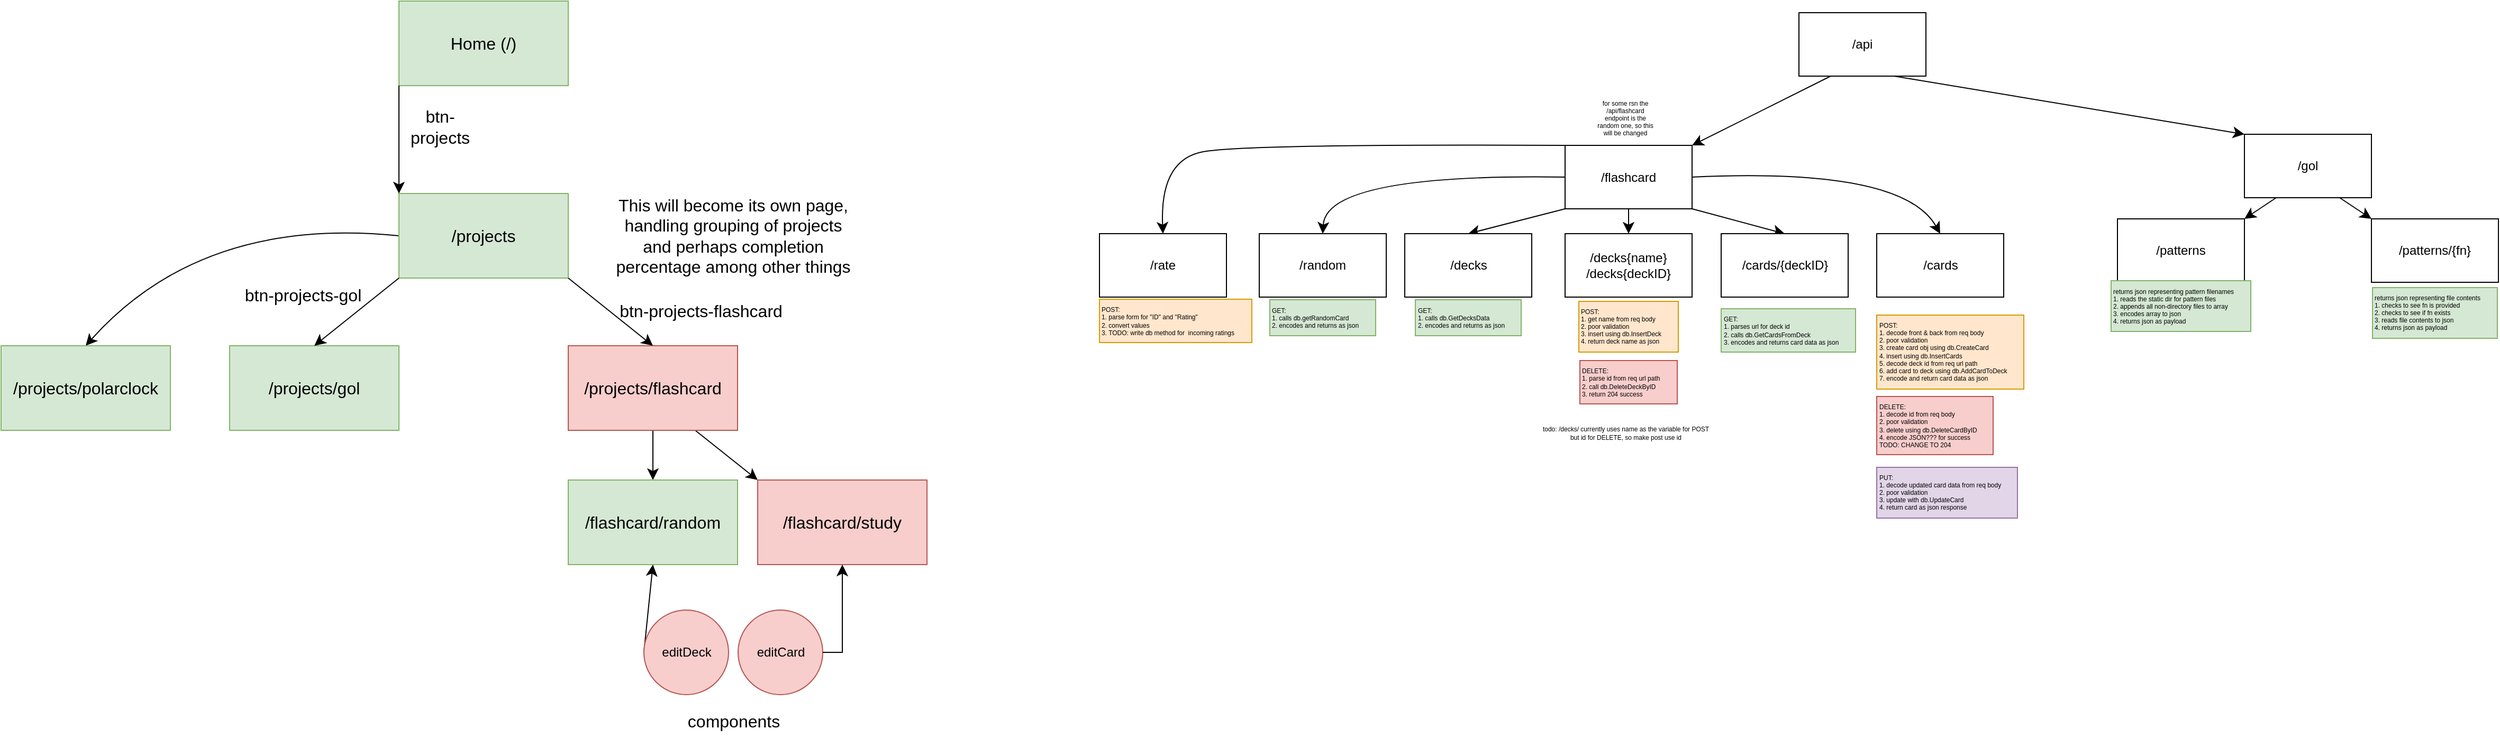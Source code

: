 <mxfile version="26.0.1">
  <diagram name="Page-1" id="Xu5woAlWUjhVEEGipf3Q">
    <mxGraphModel dx="1451" dy="835" grid="0" gridSize="10" guides="1" tooltips="1" connect="1" arrows="1" fold="1" page="0" pageScale="1" pageWidth="850" pageHeight="1100" math="0" shadow="0">
      <root>
        <mxCell id="0" />
        <mxCell id="1" parent="0" />
        <mxCell id="Mm2QIsj9P77YF3cRDqTX-1" value="" style="rounded=0;whiteSpace=wrap;html=1;fillColor=#d5e8d4;strokeColor=#82b366;" parent="1" vertex="1">
          <mxGeometry x="-66" y="-270" width="160" height="80" as="geometry" />
        </mxCell>
        <mxCell id="Mm2QIsj9P77YF3cRDqTX-2" value="Home (/)" style="text;strokeColor=none;fillColor=none;html=1;align=center;verticalAlign=middle;whiteSpace=wrap;rounded=0;fontSize=16;" parent="1" vertex="1">
          <mxGeometry x="-19" y="-245" width="66" height="30" as="geometry" />
        </mxCell>
        <mxCell id="Mm2QIsj9P77YF3cRDqTX-80" style="edgeStyle=none;curved=1;rounded=0;orthogonalLoop=1;jettySize=auto;html=1;exitX=0;exitY=0.5;exitDx=0;exitDy=0;entryX=0.5;entryY=0;entryDx=0;entryDy=0;fontSize=12;startSize=8;endSize=8;" parent="1" source="Mm2QIsj9P77YF3cRDqTX-3" target="Mm2QIsj9P77YF3cRDqTX-78" edge="1">
          <mxGeometry relative="1" as="geometry">
            <Array as="points">
              <mxPoint x="-252" y="-67" />
            </Array>
          </mxGeometry>
        </mxCell>
        <mxCell id="Mm2QIsj9P77YF3cRDqTX-3" value="" style="rounded=0;whiteSpace=wrap;html=1;fillColor=#d5e8d4;strokeColor=#82b366;" parent="1" vertex="1">
          <mxGeometry x="-66" y="-88" width="160" height="80" as="geometry" />
        </mxCell>
        <mxCell id="Mm2QIsj9P77YF3cRDqTX-4" value="/p&lt;span style=&quot;background-color: transparent; color: light-dark(rgb(0, 0, 0), rgb(255, 255, 255));&quot;&gt;rojects&lt;/span&gt;" style="text;strokeColor=none;fillColor=none;html=1;align=center;verticalAlign=middle;whiteSpace=wrap;rounded=0;fontSize=16;" parent="1" vertex="1">
          <mxGeometry x="-19" y="-63" width="66" height="30" as="geometry" />
        </mxCell>
        <mxCell id="Mm2QIsj9P77YF3cRDqTX-6" value="" style="edgeStyle=none;orthogonalLoop=1;jettySize=auto;html=1;rounded=0;fontSize=12;startSize=8;endSize=8;curved=1;exitX=0;exitY=1;exitDx=0;exitDy=0;entryX=0;entryY=0;entryDx=0;entryDy=0;" parent="1" source="Mm2QIsj9P77YF3cRDqTX-1" target="Mm2QIsj9P77YF3cRDqTX-3" edge="1">
          <mxGeometry width="120" relative="1" as="geometry">
            <mxPoint x="380" y="-72" as="sourcePoint" />
            <mxPoint x="500" y="-72" as="targetPoint" />
            <Array as="points" />
          </mxGeometry>
        </mxCell>
        <mxCell id="Mm2QIsj9P77YF3cRDqTX-7" value="btn-projects" style="text;strokeColor=none;fillColor=none;html=1;align=center;verticalAlign=middle;whiteSpace=wrap;rounded=0;fontSize=16;" parent="1" vertex="1">
          <mxGeometry x="-57" y="-166" width="60" height="30" as="geometry" />
        </mxCell>
        <mxCell id="Mm2QIsj9P77YF3cRDqTX-8" value="" style="rounded=0;whiteSpace=wrap;html=1;fillColor=#d5e8d4;strokeColor=#82b366;" parent="1" vertex="1">
          <mxGeometry x="-226" y="56" width="160" height="80" as="geometry" />
        </mxCell>
        <mxCell id="Mm2QIsj9P77YF3cRDqTX-9" value="/p&lt;span style=&quot;background-color: transparent; color: light-dark(rgb(0, 0, 0), rgb(255, 255, 255));&quot;&gt;rojects/gol&lt;/span&gt;" style="text;strokeColor=none;fillColor=none;html=1;align=center;verticalAlign=middle;whiteSpace=wrap;rounded=0;fontSize=16;" parent="1" vertex="1">
          <mxGeometry x="-179" y="81" width="66" height="30" as="geometry" />
        </mxCell>
        <mxCell id="Mm2QIsj9P77YF3cRDqTX-28" style="edgeStyle=none;curved=1;rounded=0;orthogonalLoop=1;jettySize=auto;html=1;exitX=0.5;exitY=1;exitDx=0;exitDy=0;fontSize=12;startSize=8;endSize=8;" parent="1" source="Mm2QIsj9P77YF3cRDqTX-10" target="Mm2QIsj9P77YF3cRDqTX-17" edge="1">
          <mxGeometry relative="1" as="geometry" />
        </mxCell>
        <mxCell id="Mm2QIsj9P77YF3cRDqTX-29" style="edgeStyle=none;curved=1;rounded=0;orthogonalLoop=1;jettySize=auto;html=1;exitX=0.75;exitY=1;exitDx=0;exitDy=0;entryX=0;entryY=0;entryDx=0;entryDy=0;fontSize=12;startSize=8;endSize=8;" parent="1" source="Mm2QIsj9P77YF3cRDqTX-10" target="Mm2QIsj9P77YF3cRDqTX-19" edge="1">
          <mxGeometry relative="1" as="geometry" />
        </mxCell>
        <mxCell id="Mm2QIsj9P77YF3cRDqTX-10" value="" style="rounded=0;whiteSpace=wrap;html=1;fillColor=#f8cecc;strokeColor=#b85450;" parent="1" vertex="1">
          <mxGeometry x="94" y="56" width="160" height="80" as="geometry" />
        </mxCell>
        <mxCell id="Mm2QIsj9P77YF3cRDqTX-11" value="/p&lt;span style=&quot;background-color: transparent; color: light-dark(rgb(0, 0, 0), rgb(255, 255, 255));&quot;&gt;rojects/flashcard&lt;/span&gt;" style="text;strokeColor=none;fillColor=none;html=1;align=center;verticalAlign=middle;whiteSpace=wrap;rounded=0;fontSize=16;" parent="1" vertex="1">
          <mxGeometry x="141" y="81" width="66" height="30" as="geometry" />
        </mxCell>
        <mxCell id="Mm2QIsj9P77YF3cRDqTX-12" value="This will become its own page, handling grouping of projects and perhaps completion percentage among other things" style="text;strokeColor=none;fillColor=none;html=1;align=center;verticalAlign=middle;whiteSpace=wrap;rounded=0;fontSize=16;" parent="1" vertex="1">
          <mxGeometry x="133" y="-63" width="234" height="30" as="geometry" />
        </mxCell>
        <mxCell id="Mm2QIsj9P77YF3cRDqTX-13" value="" style="edgeStyle=none;orthogonalLoop=1;jettySize=auto;html=1;rounded=0;fontSize=12;startSize=8;endSize=8;curved=1;exitX=0;exitY=1;exitDx=0;exitDy=0;entryX=0.5;entryY=0;entryDx=0;entryDy=0;" parent="1" source="Mm2QIsj9P77YF3cRDqTX-3" target="Mm2QIsj9P77YF3cRDqTX-8" edge="1">
          <mxGeometry width="120" relative="1" as="geometry">
            <mxPoint x="-150" y="-23" as="sourcePoint" />
            <mxPoint x="-30" y="-23" as="targetPoint" />
            <Array as="points" />
          </mxGeometry>
        </mxCell>
        <mxCell id="Mm2QIsj9P77YF3cRDqTX-14" value="btn-projects-gol" style="text;html=1;align=center;verticalAlign=middle;resizable=0;points=[];autosize=1;strokeColor=none;fillColor=none;fontSize=16;" parent="1" vertex="1">
          <mxGeometry x="-221" y="-8" width="128" height="31" as="geometry" />
        </mxCell>
        <mxCell id="Mm2QIsj9P77YF3cRDqTX-15" value="btn-projects-flashcard" style="text;html=1;align=center;verticalAlign=middle;resizable=0;points=[];autosize=1;strokeColor=none;fillColor=none;fontSize=16;" parent="1" vertex="1">
          <mxGeometry x="133" y="7" width="172" height="31" as="geometry" />
        </mxCell>
        <mxCell id="Mm2QIsj9P77YF3cRDqTX-16" value="" style="edgeStyle=none;orthogonalLoop=1;jettySize=auto;html=1;rounded=0;fontSize=12;startSize=8;endSize=8;curved=1;exitX=1;exitY=1;exitDx=0;exitDy=0;entryX=0.5;entryY=0;entryDx=0;entryDy=0;" parent="1" source="Mm2QIsj9P77YF3cRDqTX-3" target="Mm2QIsj9P77YF3cRDqTX-10" edge="1">
          <mxGeometry width="140" relative="1" as="geometry">
            <mxPoint x="14" y="18" as="sourcePoint" />
            <mxPoint x="154" y="18" as="targetPoint" />
            <Array as="points" />
          </mxGeometry>
        </mxCell>
        <mxCell id="Mm2QIsj9P77YF3cRDqTX-17" value="" style="rounded=0;whiteSpace=wrap;html=1;fillColor=#d5e8d4;strokeColor=#82b366;" parent="1" vertex="1">
          <mxGeometry x="94" y="183" width="160" height="80" as="geometry" />
        </mxCell>
        <mxCell id="Mm2QIsj9P77YF3cRDqTX-18" value="&lt;span style=&quot;background-color: transparent; color: light-dark(rgb(0, 0, 0), rgb(255, 255, 255));&quot;&gt;/flashcard/random&lt;/span&gt;" style="text;strokeColor=none;fillColor=none;html=1;align=center;verticalAlign=middle;whiteSpace=wrap;rounded=0;fontSize=16;" parent="1" vertex="1">
          <mxGeometry x="141" y="208" width="66" height="30" as="geometry" />
        </mxCell>
        <mxCell id="Mm2QIsj9P77YF3cRDqTX-19" value="" style="rounded=0;whiteSpace=wrap;html=1;fillColor=#f8cecc;strokeColor=#b85450;" parent="1" vertex="1">
          <mxGeometry x="273" y="183" width="160" height="80" as="geometry" />
        </mxCell>
        <mxCell id="Mm2QIsj9P77YF3cRDqTX-20" value="&lt;span style=&quot;background-color: transparent; color: light-dark(rgb(0, 0, 0), rgb(255, 255, 255));&quot;&gt;/flashcard/study&lt;/span&gt;" style="text;strokeColor=none;fillColor=none;html=1;align=center;verticalAlign=middle;whiteSpace=wrap;rounded=0;fontSize=16;" parent="1" vertex="1">
          <mxGeometry x="320" y="208" width="66" height="30" as="geometry" />
        </mxCell>
        <mxCell id="Mm2QIsj9P77YF3cRDqTX-27" style="edgeStyle=none;curved=1;rounded=0;orthogonalLoop=1;jettySize=auto;html=1;exitX=0;exitY=0.5;exitDx=0;exitDy=0;entryX=0.5;entryY=1;entryDx=0;entryDy=0;fontSize=12;startSize=8;endSize=8;" parent="1" source="Mm2QIsj9P77YF3cRDqTX-21" target="Mm2QIsj9P77YF3cRDqTX-17" edge="1">
          <mxGeometry relative="1" as="geometry" />
        </mxCell>
        <mxCell id="Mm2QIsj9P77YF3cRDqTX-21" value="editDeck" style="ellipse;whiteSpace=wrap;html=1;fillColor=#f8cecc;strokeColor=#b85450;" parent="1" vertex="1">
          <mxGeometry x="165.5" y="306" width="80" height="80" as="geometry" />
        </mxCell>
        <mxCell id="Mm2QIsj9P77YF3cRDqTX-24" value="editCard" style="ellipse;whiteSpace=wrap;html=1;fillColor=#f8cecc;strokeColor=#b85450;" parent="1" vertex="1">
          <mxGeometry x="254.5" y="306" width="80" height="80" as="geometry" />
        </mxCell>
        <mxCell id="Mm2QIsj9P77YF3cRDqTX-25" value="components" style="text;html=1;align=center;verticalAlign=middle;resizable=0;points=[];autosize=1;strokeColor=none;fillColor=none;fontSize=16;" parent="1" vertex="1">
          <mxGeometry x="197.5" y="395" width="105" height="31" as="geometry" />
        </mxCell>
        <mxCell id="Mm2QIsj9P77YF3cRDqTX-26" value="" style="edgeStyle=segmentEdgeStyle;endArrow=classic;html=1;curved=0;rounded=0;endSize=8;startSize=8;sourcePerimeterSpacing=0;targetPerimeterSpacing=0;fontSize=12;entryX=0.5;entryY=1;entryDx=0;entryDy=0;" parent="1" source="Mm2QIsj9P77YF3cRDqTX-24" target="Mm2QIsj9P77YF3cRDqTX-19" edge="1">
          <mxGeometry width="140" relative="1" as="geometry">
            <mxPoint x="250" y="349" as="sourcePoint" />
            <mxPoint x="390" y="409" as="targetPoint" />
            <Array as="points">
              <mxPoint x="353" y="346" />
            </Array>
          </mxGeometry>
        </mxCell>
        <mxCell id="Mm2QIsj9P77YF3cRDqTX-40" style="edgeStyle=none;curved=1;rounded=0;orthogonalLoop=1;jettySize=auto;html=1;exitX=0.75;exitY=1;exitDx=0;exitDy=0;entryX=0;entryY=0;entryDx=0;entryDy=0;fontSize=12;startSize=8;endSize=8;" parent="1" source="Mm2QIsj9P77YF3cRDqTX-30" target="Mm2QIsj9P77YF3cRDqTX-32" edge="1">
          <mxGeometry relative="1" as="geometry" />
        </mxCell>
        <mxCell id="Mm2QIsj9P77YF3cRDqTX-43" style="edgeStyle=none;curved=1;rounded=0;orthogonalLoop=1;jettySize=auto;html=1;exitX=0.25;exitY=1;exitDx=0;exitDy=0;entryX=1;entryY=0;entryDx=0;entryDy=0;fontSize=12;startSize=8;endSize=8;" parent="1" source="Mm2QIsj9P77YF3cRDqTX-30" target="Mm2QIsj9P77YF3cRDqTX-31" edge="1">
          <mxGeometry relative="1" as="geometry" />
        </mxCell>
        <mxCell id="Mm2QIsj9P77YF3cRDqTX-30" value="/api" style="whiteSpace=wrap;html=1;" parent="1" vertex="1">
          <mxGeometry x="1257" y="-259" width="120" height="60" as="geometry" />
        </mxCell>
        <mxCell id="Mm2QIsj9P77YF3cRDqTX-69" style="edgeStyle=none;curved=1;rounded=0;orthogonalLoop=1;jettySize=auto;html=1;exitX=0;exitY=0;exitDx=0;exitDy=0;entryX=0.5;entryY=0;entryDx=0;entryDy=0;fontSize=12;startSize=8;endSize=8;" parent="1" source="Mm2QIsj9P77YF3cRDqTX-31" target="Mm2QIsj9P77YF3cRDqTX-49" edge="1">
          <mxGeometry relative="1" as="geometry">
            <Array as="points">
              <mxPoint x="735" y="-135" />
              <mxPoint x="653" y="-120" />
            </Array>
          </mxGeometry>
        </mxCell>
        <mxCell id="Mm2QIsj9P77YF3cRDqTX-70" style="edgeStyle=none;curved=1;rounded=0;orthogonalLoop=1;jettySize=auto;html=1;exitX=0;exitY=0.5;exitDx=0;exitDy=0;entryX=0.5;entryY=0;entryDx=0;entryDy=0;fontSize=12;startSize=8;endSize=8;" parent="1" source="Mm2QIsj9P77YF3cRDqTX-31" target="Mm2QIsj9P77YF3cRDqTX-45" edge="1">
          <mxGeometry relative="1" as="geometry">
            <Array as="points">
              <mxPoint x="810" y="-107" />
            </Array>
          </mxGeometry>
        </mxCell>
        <mxCell id="Mm2QIsj9P77YF3cRDqTX-71" style="edgeStyle=none;curved=1;rounded=0;orthogonalLoop=1;jettySize=auto;html=1;exitX=0;exitY=1;exitDx=0;exitDy=0;entryX=0.5;entryY=0;entryDx=0;entryDy=0;fontSize=12;startSize=8;endSize=8;" parent="1" source="Mm2QIsj9P77YF3cRDqTX-31" target="Mm2QIsj9P77YF3cRDqTX-59" edge="1">
          <mxGeometry relative="1" as="geometry" />
        </mxCell>
        <mxCell id="Mm2QIsj9P77YF3cRDqTX-72" style="edgeStyle=none;curved=1;rounded=0;orthogonalLoop=1;jettySize=auto;html=1;exitX=0.5;exitY=1;exitDx=0;exitDy=0;fontSize=12;startSize=8;endSize=8;" parent="1" source="Mm2QIsj9P77YF3cRDqTX-31" target="Mm2QIsj9P77YF3cRDqTX-61" edge="1">
          <mxGeometry relative="1" as="geometry" />
        </mxCell>
        <mxCell id="Mm2QIsj9P77YF3cRDqTX-73" style="edgeStyle=none;curved=1;rounded=0;orthogonalLoop=1;jettySize=auto;html=1;exitX=1;exitY=1;exitDx=0;exitDy=0;entryX=0.5;entryY=0;entryDx=0;entryDy=0;fontSize=12;startSize=8;endSize=8;" parent="1" source="Mm2QIsj9P77YF3cRDqTX-31" target="Mm2QIsj9P77YF3cRDqTX-53" edge="1">
          <mxGeometry relative="1" as="geometry" />
        </mxCell>
        <mxCell id="Mm2QIsj9P77YF3cRDqTX-74" style="edgeStyle=none;curved=1;rounded=0;orthogonalLoop=1;jettySize=auto;html=1;exitX=1;exitY=0.5;exitDx=0;exitDy=0;entryX=0.5;entryY=0;entryDx=0;entryDy=0;fontSize=12;startSize=8;endSize=8;" parent="1" source="Mm2QIsj9P77YF3cRDqTX-31" target="Mm2QIsj9P77YF3cRDqTX-67" edge="1">
          <mxGeometry relative="1" as="geometry">
            <Array as="points">
              <mxPoint x="1355" y="-113" />
            </Array>
          </mxGeometry>
        </mxCell>
        <mxCell id="Mm2QIsj9P77YF3cRDqTX-31" value="/flashcard" style="whiteSpace=wrap;html=1;" parent="1" vertex="1">
          <mxGeometry x="1036" y="-133.5" width="120" height="60" as="geometry" />
        </mxCell>
        <mxCell id="Mm2QIsj9P77YF3cRDqTX-38" style="edgeStyle=none;curved=1;rounded=0;orthogonalLoop=1;jettySize=auto;html=1;exitX=0.25;exitY=1;exitDx=0;exitDy=0;entryX=1;entryY=0;entryDx=0;entryDy=0;fontSize=12;startSize=8;endSize=8;" parent="1" source="Mm2QIsj9P77YF3cRDqTX-32" target="Mm2QIsj9P77YF3cRDqTX-36" edge="1">
          <mxGeometry relative="1" as="geometry" />
        </mxCell>
        <mxCell id="Mm2QIsj9P77YF3cRDqTX-39" style="edgeStyle=none;curved=1;rounded=0;orthogonalLoop=1;jettySize=auto;html=1;exitX=0.75;exitY=1;exitDx=0;exitDy=0;entryX=0;entryY=0;entryDx=0;entryDy=0;fontSize=12;startSize=8;endSize=8;" parent="1" source="Mm2QIsj9P77YF3cRDqTX-32" target="Mm2QIsj9P77YF3cRDqTX-37" edge="1">
          <mxGeometry relative="1" as="geometry" />
        </mxCell>
        <mxCell id="Mm2QIsj9P77YF3cRDqTX-32" value="/gol" style="whiteSpace=wrap;html=1;" parent="1" vertex="1">
          <mxGeometry x="1678" y="-144" width="120" height="60" as="geometry" />
        </mxCell>
        <mxCell id="Mm2QIsj9P77YF3cRDqTX-36" value="/patterns" style="whiteSpace=wrap;html=1;" parent="1" vertex="1">
          <mxGeometry x="1558" y="-64" width="120" height="60" as="geometry" />
        </mxCell>
        <mxCell id="Mm2QIsj9P77YF3cRDqTX-37" value="/patterns/{fn}" style="whiteSpace=wrap;html=1;" parent="1" vertex="1">
          <mxGeometry x="1798" y="-64" width="120" height="60" as="geometry" />
        </mxCell>
        <mxCell id="Mm2QIsj9P77YF3cRDqTX-41" value="returns json representing file contents&lt;div&gt;1. checks to see fn is provided&lt;/div&gt;&lt;div&gt;2. checks to see if fn exists&lt;/div&gt;&lt;div&gt;3. reads file contents to json&lt;/div&gt;&lt;div&gt;4. returns json as payload&lt;/div&gt;" style="text;html=1;align=left;verticalAlign=middle;resizable=0;points=[];autosize=1;strokeColor=#82b366;fillColor=#d5e8d4;fontSize=6;" parent="1" vertex="1">
          <mxGeometry x="1799" y="1" width="118" height="48" as="geometry" />
        </mxCell>
        <mxCell id="Mm2QIsj9P77YF3cRDqTX-42" value="&lt;font&gt;returns json representing pattern filenames&lt;/font&gt;&lt;div&gt;&lt;font&gt;1. reads the static dir for pattern files&lt;/font&gt;&lt;/div&gt;&lt;div&gt;&lt;font&gt;2. appends all non-directory files to array&lt;/font&gt;&lt;/div&gt;&lt;div&gt;&lt;font&gt;3. encodes array to json&lt;/font&gt;&lt;/div&gt;&lt;div&gt;&lt;font&gt;4. returns json as payload&lt;/font&gt;&lt;/div&gt;" style="text;html=1;align=left;verticalAlign=middle;resizable=0;points=[];autosize=1;strokeColor=#82b366;fillColor=#d5e8d4;fontSize=6;" parent="1" vertex="1">
          <mxGeometry x="1552" y="-5.5" width="132" height="48" as="geometry" />
        </mxCell>
        <mxCell id="Mm2QIsj9P77YF3cRDqTX-45" value="/random" style="whiteSpace=wrap;html=1;" parent="1" vertex="1">
          <mxGeometry x="747" y="-50" width="120" height="60" as="geometry" />
        </mxCell>
        <mxCell id="Mm2QIsj9P77YF3cRDqTX-47" value="&lt;font&gt;for some rsn the /api/flashcard endpoint is the random one, so this will be changed&lt;/font&gt;" style="text;strokeColor=none;fillColor=none;html=1;align=center;verticalAlign=middle;whiteSpace=wrap;rounded=0;fontSize=6;" parent="1" vertex="1">
          <mxGeometry x="1062.5" y="-174" width="60" height="30" as="geometry" />
        </mxCell>
        <mxCell id="Mm2QIsj9P77YF3cRDqTX-48" value="GET:&lt;br&gt;1. calls db.getRandomCard&lt;div&gt;2. encodes and returns as json&lt;/div&gt;" style="text;html=1;align=left;verticalAlign=middle;resizable=0;points=[];autosize=1;strokeColor=#82b366;fillColor=#d5e8d4;fontSize=6;" parent="1" vertex="1">
          <mxGeometry x="757" y="12.5" width="100" height="34" as="geometry" />
        </mxCell>
        <mxCell id="Mm2QIsj9P77YF3cRDqTX-49" value="/rate" style="whiteSpace=wrap;html=1;" parent="1" vertex="1">
          <mxGeometry x="596" y="-50" width="120" height="60" as="geometry" />
        </mxCell>
        <mxCell id="Mm2QIsj9P77YF3cRDqTX-51" value="POST:&lt;br&gt;1. parse form for &quot;ID&quot; and &quot;Rating&quot;&lt;div&gt;2. convert values&lt;/div&gt;&lt;div&gt;3. TODO: write db method for&amp;nbsp; incoming ratings&lt;/div&gt;" style="text;html=1;align=left;verticalAlign=middle;resizable=0;points=[];autosize=1;strokeColor=#d79b00;fillColor=#ffe6cc;fontSize=6;" parent="1" vertex="1">
          <mxGeometry x="596" y="12" width="144" height="41" as="geometry" />
        </mxCell>
        <mxCell id="Mm2QIsj9P77YF3cRDqTX-52" style="edgeStyle=none;curved=1;rounded=0;orthogonalLoop=1;jettySize=auto;html=1;entryX=0.006;entryY=0.537;entryDx=0;entryDy=0;entryPerimeter=0;fontSize=12;startSize=8;endSize=8;" parent="1" source="Mm2QIsj9P77YF3cRDqTX-51" target="Mm2QIsj9P77YF3cRDqTX-51" edge="1">
          <mxGeometry relative="1" as="geometry" />
        </mxCell>
        <mxCell id="Mm2QIsj9P77YF3cRDqTX-53" value="/cards/{deckID}" style="whiteSpace=wrap;html=1;" parent="1" vertex="1">
          <mxGeometry x="1183.5" y="-50" width="120" height="60" as="geometry" />
        </mxCell>
        <mxCell id="Mm2QIsj9P77YF3cRDqTX-55" value="GET:&amp;nbsp;&lt;div&gt;1. parses url for deck id&lt;/div&gt;&lt;div&gt;2. calls db.GetCardsFromDeck&lt;/div&gt;&lt;div&gt;3. encodes and returns card data as json&lt;/div&gt;" style="text;html=1;align=left;verticalAlign=middle;resizable=0;points=[];autosize=1;strokeColor=#82b366;fillColor=#d5e8d4;fontSize=6;rounded=0;imageWidth=20;" parent="1" vertex="1">
          <mxGeometry x="1183.5" y="21" width="127" height="41" as="geometry" />
        </mxCell>
        <mxCell id="Mm2QIsj9P77YF3cRDqTX-59" value="/decks" style="whiteSpace=wrap;html=1;" parent="1" vertex="1">
          <mxGeometry x="884.5" y="-50" width="120" height="60" as="geometry" />
        </mxCell>
        <mxCell id="Mm2QIsj9P77YF3cRDqTX-60" value="GET:&lt;br&gt;1. calls db.GetDecksData&lt;div&gt;2. encodes and returns as json&lt;/div&gt;" style="text;html=1;align=left;verticalAlign=middle;resizable=0;points=[];autosize=1;strokeColor=#82b366;fillColor=#d5e8d4;fontSize=6;" parent="1" vertex="1">
          <mxGeometry x="894.5" y="12.5" width="100" height="34" as="geometry" />
        </mxCell>
        <mxCell id="Mm2QIsj9P77YF3cRDqTX-61" value="/decks{name}&lt;div&gt;/decks{deckID}&lt;/div&gt;" style="whiteSpace=wrap;html=1;" parent="1" vertex="1">
          <mxGeometry x="1036" y="-50" width="120" height="60" as="geometry" />
        </mxCell>
        <mxCell id="Mm2QIsj9P77YF3cRDqTX-62" value="POST:&lt;div&gt;1. get name from req body&lt;/div&gt;&lt;div&gt;2. poor validation&lt;/div&gt;&lt;div&gt;3. insert using db.InsertDeck&lt;/div&gt;&lt;div&gt;4. return deck name as json&lt;/div&gt;" style="text;html=1;align=left;verticalAlign=middle;resizable=0;points=[];autosize=1;strokeColor=#d79b00;fillColor=#ffe6cc;fontSize=6;" parent="1" vertex="1">
          <mxGeometry x="1049" y="14" width="94" height="48" as="geometry" />
        </mxCell>
        <mxCell id="Mm2QIsj9P77YF3cRDqTX-63" value="todo: /decks/ currently uses name as the variable for POST&lt;div&gt;but id for DELETE, so make post use id&lt;/div&gt;" style="text;html=1;align=center;verticalAlign=middle;resizable=0;points=[];autosize=1;strokeColor=none;fillColor=none;fontSize=6;" parent="1" vertex="1">
          <mxGeometry x="1005" y="126" width="175" height="26" as="geometry" />
        </mxCell>
        <mxCell id="Mm2QIsj9P77YF3cRDqTX-64" value="DELETE:&lt;div&gt;1. parse id from req url path&lt;/div&gt;&lt;div&gt;2. call db.DeleteDeckByID&lt;/div&gt;&lt;div&gt;3. return 204 success&lt;/div&gt;" style="text;html=1;align=left;verticalAlign=middle;resizable=0;points=[];autosize=1;strokeColor=#b85450;fillColor=#f8cecc;fontSize=6;" parent="1" vertex="1">
          <mxGeometry x="1050" y="70" width="92" height="41" as="geometry" />
        </mxCell>
        <mxCell id="Mm2QIsj9P77YF3cRDqTX-67" value="/cards" style="whiteSpace=wrap;html=1;" parent="1" vertex="1">
          <mxGeometry x="1330.5" y="-50" width="120" height="60" as="geometry" />
        </mxCell>
        <mxCell id="Mm2QIsj9P77YF3cRDqTX-68" value="POST:&lt;div&gt;1. decode front &amp;amp; back from req body&lt;/div&gt;&lt;div&gt;2. poor validation&lt;/div&gt;&lt;div&gt;3. create card obj using db.CreateCard&lt;/div&gt;&lt;div&gt;4. insert using db.InsertCards&lt;/div&gt;&lt;div&gt;5. decode deck id from req url path&lt;/div&gt;&lt;div&gt;6. add card to deck using db.AddCardToDeck&lt;/div&gt;&lt;div&gt;7. encode and return card data as json&lt;/div&gt;" style="text;html=1;align=left;verticalAlign=middle;resizable=0;points=[];autosize=1;strokeColor=#d79b00;fillColor=#ffe6cc;fontSize=6;" parent="1" vertex="1">
          <mxGeometry x="1330.5" y="27" width="139" height="70" as="geometry" />
        </mxCell>
        <mxCell id="Mm2QIsj9P77YF3cRDqTX-75" value="DELETE:&lt;div&gt;1. decode id from req body&lt;/div&gt;&lt;div&gt;2. poor validation&lt;/div&gt;&lt;div&gt;3. delete using db.DeleteCardByID&lt;/div&gt;&lt;div&gt;4. encode JSON??? for success&lt;/div&gt;&lt;div&gt;TODO: CHANGE TO 204&lt;/div&gt;" style="text;html=1;align=left;verticalAlign=middle;resizable=0;points=[];autosize=1;strokeColor=#b85450;fillColor=#f8cecc;fontSize=6;" parent="1" vertex="1">
          <mxGeometry x="1330.5" y="104" width="110" height="55" as="geometry" />
        </mxCell>
        <mxCell id="Mm2QIsj9P77YF3cRDqTX-76" value="PUT:&lt;div&gt;1. decode updated card data from req body&lt;/div&gt;&lt;div&gt;2. poor validation&lt;/div&gt;&lt;div&gt;3. update with db.UpdateCard&lt;/div&gt;&lt;div&gt;4. return card as json response&lt;/div&gt;" style="text;html=1;align=left;verticalAlign=middle;resizable=0;points=[];autosize=1;strokeColor=#9673a6;fillColor=#e1d5e7;fontSize=6;rounded=0;imageWidth=20;" parent="1" vertex="1">
          <mxGeometry x="1330.5" y="171" width="133" height="48" as="geometry" />
        </mxCell>
        <mxCell id="Mm2QIsj9P77YF3cRDqTX-78" value="" style="rounded=0;whiteSpace=wrap;html=1;fillColor=#d5e8d4;strokeColor=#82b366;" parent="1" vertex="1">
          <mxGeometry x="-442" y="56" width="160" height="80" as="geometry" />
        </mxCell>
        <mxCell id="Mm2QIsj9P77YF3cRDqTX-79" value="/p&lt;span style=&quot;background-color: transparent; color: light-dark(rgb(0, 0, 0), rgb(255, 255, 255));&quot;&gt;rojects/polarclock&lt;/span&gt;" style="text;strokeColor=none;fillColor=none;html=1;align=center;verticalAlign=middle;whiteSpace=wrap;rounded=0;fontSize=16;" parent="1" vertex="1">
          <mxGeometry x="-395" y="81" width="66" height="30" as="geometry" />
        </mxCell>
      </root>
    </mxGraphModel>
  </diagram>
</mxfile>
